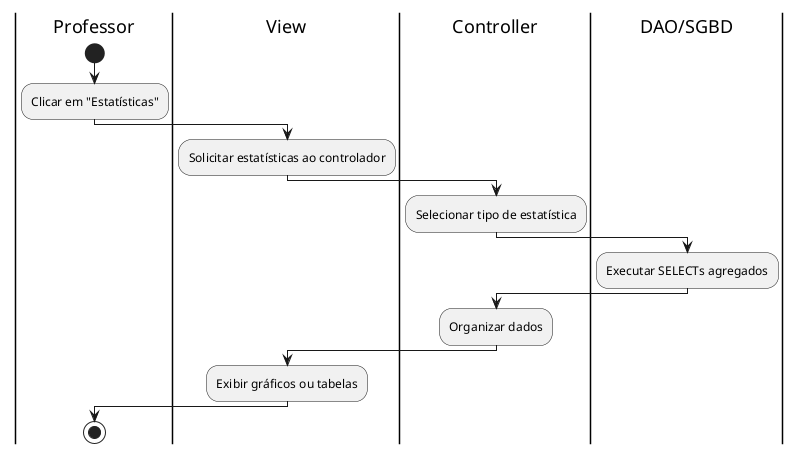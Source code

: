 
@startuml EstatisticasDiagram
|Professor|
start
:Clicar em "Estatísticas";

|View|
:Solicitar estatísticas ao controlador;

|Controller|
:Selecionar tipo de estatística;

|DAO/SGBD|
:Executar SELECTs agregados;

|Controller|
:Organizar dados;

|View|
:Exibir gráficos ou tabelas;
|Professor|
stop
@enduml
